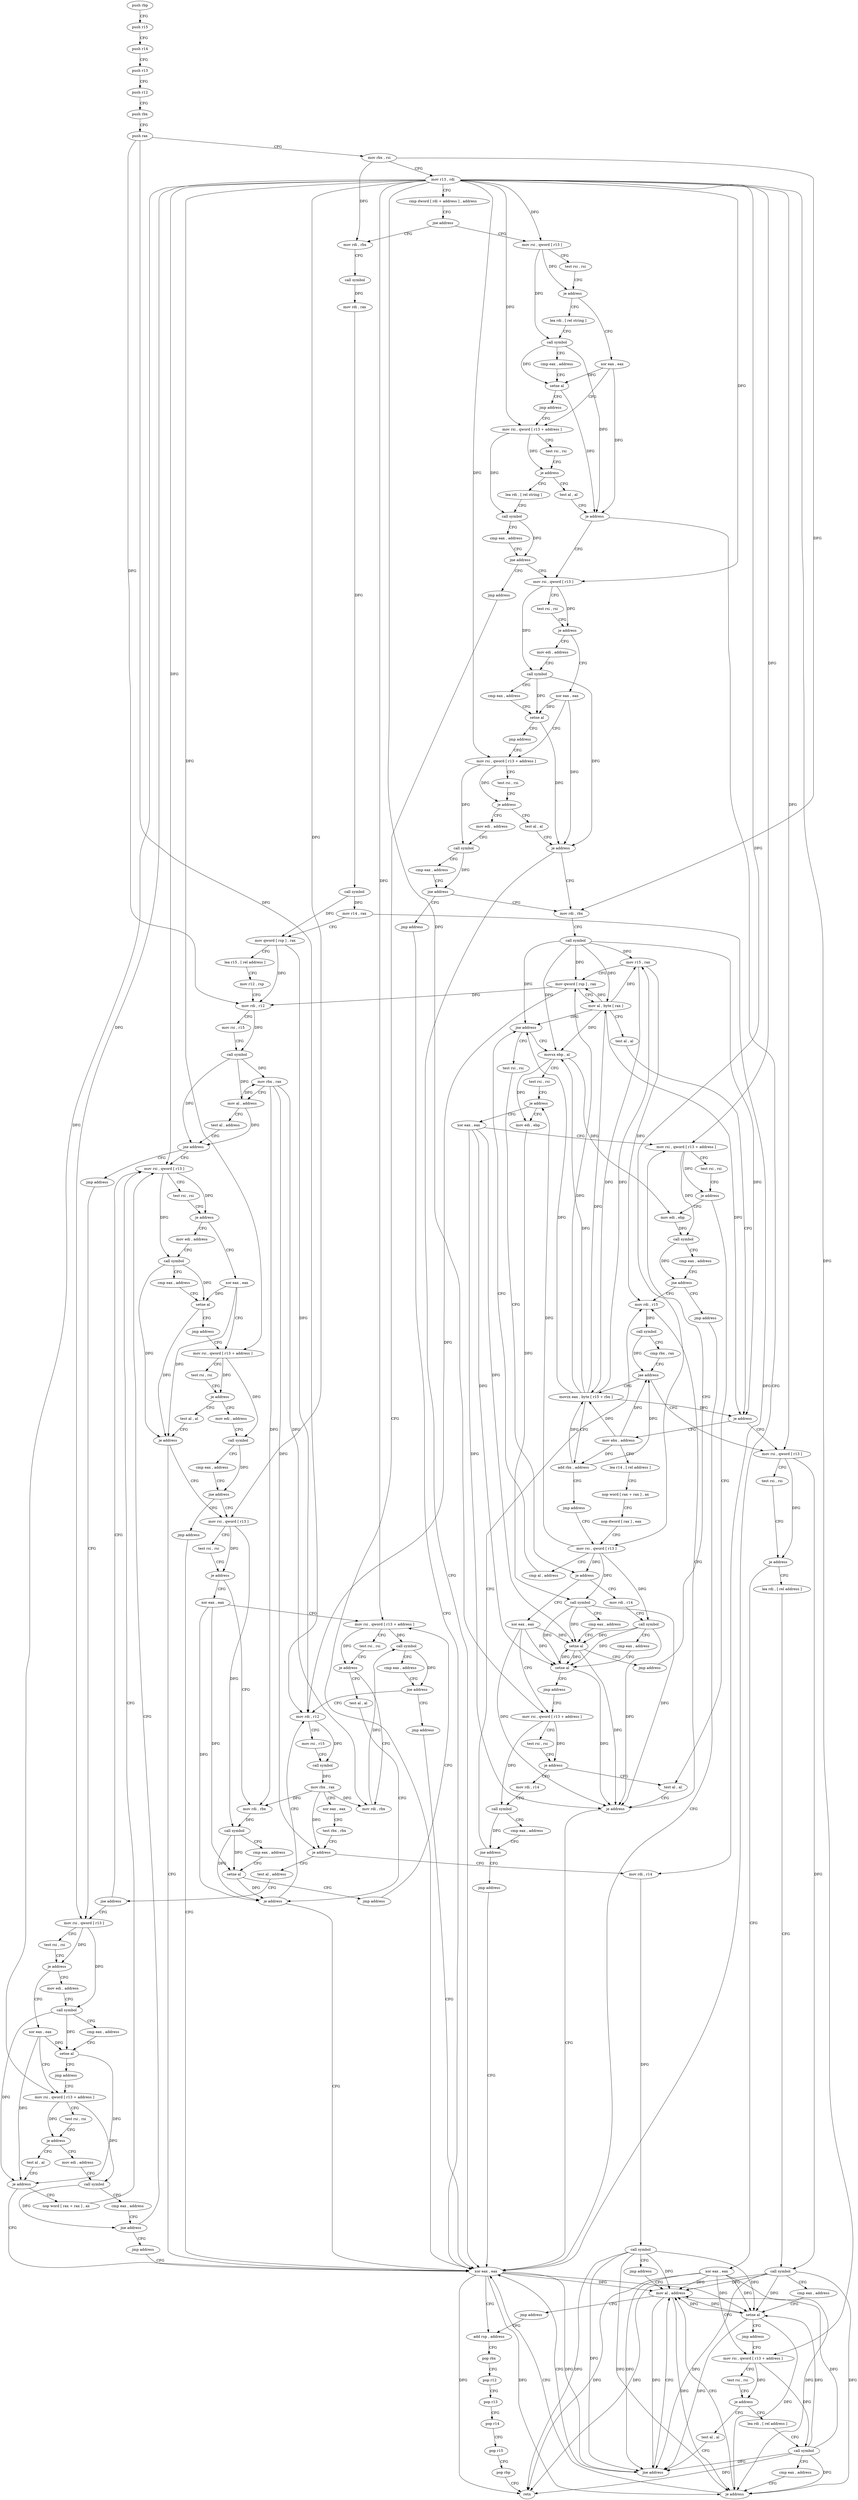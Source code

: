digraph "func" {
"105168" [label = "push rbp" ]
"105169" [label = "push r15" ]
"105171" [label = "push r14" ]
"105173" [label = "push r13" ]
"105175" [label = "push r12" ]
"105177" [label = "push rbx" ]
"105178" [label = "push rax" ]
"105179" [label = "mov rbx , rsi" ]
"105182" [label = "mov r13 , rdi" ]
"105185" [label = "cmp dword [ rdi + address ] , address" ]
"105189" [label = "jne address" ]
"105227" [label = "mov rdi , rbx" ]
"105191" [label = "mov rsi , qword [ r13 ]" ]
"105230" [label = "call symbol" ]
"105235" [label = "mov rdi , rax" ]
"105238" [label = "call symbol" ]
"105243" [label = "mov r14 , rax" ]
"105246" [label = "mov qword [ rsp ] , rax" ]
"105250" [label = "lea r15 , [ rel address ]" ]
"105257" [label = "mov r12 , rsp" ]
"105260" [label = "mov rdi , r12" ]
"105263" [label = "mov rsi , r15" ]
"105266" [label = "call symbol" ]
"105271" [label = "mov rbx , rax" ]
"105274" [label = "mov al , address" ]
"105276" [label = "test al , address" ]
"105278" [label = "jne address" ]
"105408" [label = "mov rsi , qword [ r13 ]" ]
"105284" [label = "jmp address" ]
"105195" [label = "test rsi , rsi" ]
"105198" [label = "je address" ]
"105557" [label = "xor eax , eax" ]
"105204" [label = "lea rdi , [ rel string ]" ]
"105412" [label = "test rsi , rsi" ]
"105415" [label = "je address" ]
"105440" [label = "xor eax , eax" ]
"105417" [label = "mov edi , address" ]
"105333" [label = "mov rsi , qword [ r13 ]" ]
"105559" [label = "mov rsi , qword [ r13 + address ]" ]
"105211" [label = "call symbol" ]
"105216" [label = "cmp eax , address" ]
"105219" [label = "setne al" ]
"105222" [label = "jmp address" ]
"105442" [label = "mov rsi , qword [ r13 + address ]" ]
"105422" [label = "call symbol" ]
"105427" [label = "cmp eax , address" ]
"105430" [label = "setne al" ]
"105433" [label = "jmp address" ]
"105337" [label = "test rsi , rsi" ]
"105340" [label = "je address" ]
"105360" [label = "xor eax , eax" ]
"105342" [label = "mov edi , address" ]
"105590" [label = "test al , al" ]
"105592" [label = "je address" ]
"105936" [label = "xor eax , eax" ]
"105598" [label = "mov rsi , qword [ r13 ]" ]
"105568" [label = "lea rdi , [ rel string ]" ]
"105575" [label = "call symbol" ]
"105580" [label = "cmp eax , address" ]
"105583" [label = "jne address" ]
"105585" [label = "jmp address" ]
"105563" [label = "test rsi , rsi" ]
"105566" [label = "je address" ]
"105472" [label = "test al , al" ]
"105474" [label = "je address" ]
"105480" [label = "mov rsi , qword [ r13 ]" ]
"105451" [label = "mov edi , address" ]
"105456" [label = "call symbol" ]
"105461" [label = "cmp eax , address" ]
"105464" [label = "jne address" ]
"105466" [label = "jmp address" ]
"105446" [label = "test rsi , rsi" ]
"105449" [label = "je address" ]
"105362" [label = "mov rsi , qword [ r13 + address ]" ]
"105347" [label = "call symbol" ]
"105352" [label = "cmp eax , address" ]
"105355" [label = "setne al" ]
"105358" [label = "jmp address" ]
"105938" [label = "add rsp , address" ]
"105602" [label = "test rsi , rsi" ]
"105605" [label = "je address" ]
"105638" [label = "xor eax , eax" ]
"105607" [label = "mov edi , address" ]
"105484" [label = "test rsi , rsi" ]
"105487" [label = "je address" ]
"105520" [label = "xor eax , eax" ]
"105489" [label = "mov rdi , rbx" ]
"105391" [label = "test al , al" ]
"105393" [label = "je address" ]
"105399" [label = "nop word [ rax + rax ] , ax" ]
"105371" [label = "mov edi , address" ]
"105376" [label = "call symbol" ]
"105381" [label = "cmp eax , address" ]
"105384" [label = "jne address" ]
"105386" [label = "jmp address" ]
"105366" [label = "test rsi , rsi" ]
"105369" [label = "je address" ]
"105640" [label = "mov rsi , qword [ r13 + address ]" ]
"105612" [label = "call symbol" ]
"105617" [label = "cmp eax , address" ]
"105620" [label = "setne al" ]
"105623" [label = "jmp address" ]
"105522" [label = "mov rsi , qword [ r13 + address ]" ]
"105492" [label = "call symbol" ]
"105497" [label = "cmp eax , address" ]
"105500" [label = "setne al" ]
"105503" [label = "jmp address" ]
"105669" [label = "test al , al" ]
"105671" [label = "je address" ]
"105677" [label = "mov rdi , rbx" ]
"105649" [label = "mov edi , address" ]
"105654" [label = "call symbol" ]
"105659" [label = "cmp eax , address" ]
"105662" [label = "jne address" ]
"105664" [label = "jmp address" ]
"105644" [label = "test rsi , rsi" ]
"105647" [label = "je address" ]
"105296" [label = "test al , al" ]
"105298" [label = "je address" ]
"105304" [label = "mov rdi , r12" ]
"105535" [label = "mov rdi , rbx" ]
"105538" [label = "call symbol" ]
"105543" [label = "cmp eax , address" ]
"105546" [label = "jne address" ]
"105552" [label = "jmp address" ]
"105526" [label = "test rsi , rsi" ]
"105529" [label = "je address" ]
"105680" [label = "call symbol" ]
"105685" [label = "mov r15 , rax" ]
"105688" [label = "mov qword [ rsp ] , rax" ]
"105692" [label = "mov al , byte [ rax ]" ]
"105694" [label = "test al , al" ]
"105696" [label = "je address" ]
"105871" [label = "mov rsi , qword [ r13 ]" ]
"105702" [label = "mov ebx , address" ]
"105307" [label = "mov rsi , r15" ]
"105310" [label = "call symbol" ]
"105315" [label = "mov rbx , rax" ]
"105318" [label = "xor eax , eax" ]
"105320" [label = "test rbx , rbx" ]
"105323" [label = "je address" ]
"105625" [label = "mov rdi , r14" ]
"105329" [label = "test al , address" ]
"105875" [label = "test rsi , rsi" ]
"105878" [label = "je address" ]
"105900" [label = "xor eax , eax" ]
"105880" [label = "lea rdi , [ rel address ]" ]
"105707" [label = "lea r14 , [ rel address ]" ]
"105714" [label = "nop word [ rax + rax ] , ax" ]
"105724" [label = "nop dword [ rax ] , eax" ]
"105728" [label = "mov rsi , qword [ r13 ]" ]
"105628" [label = "call symbol" ]
"105633" [label = "jmp address" ]
"105928" [label = "mov al , address" ]
"105331" [label = "jne address" ]
"105902" [label = "mov rsi , qword [ r13 + address ]" ]
"105887" [label = "call symbol" ]
"105892" [label = "cmp eax , address" ]
"105895" [label = "setne al" ]
"105898" [label = "jmp address" ]
"105760" [label = "movsx ebp , al" ]
"105763" [label = "test rsi , rsi" ]
"105766" [label = "je address" ]
"105809" [label = "xor eax , eax" ]
"105768" [label = "mov edi , ebp" ]
"105736" [label = "test rsi , rsi" ]
"105739" [label = "je address" ]
"105783" [label = "xor eax , eax" ]
"105741" [label = "mov rdi , r14" ]
"105930" [label = "jmp address" ]
"105932" [label = "test al , al" ]
"105934" [label = "jne address" ]
"105911" [label = "lea rdi , [ rel address ]" ]
"105918" [label = "call symbol" ]
"105923" [label = "cmp eax , address" ]
"105926" [label = "je address" ]
"105906" [label = "test rsi , rsi" ]
"105909" [label = "je address" ]
"105811" [label = "mov rsi , qword [ r13 + address ]" ]
"105770" [label = "call symbol" ]
"105775" [label = "cmp eax , address" ]
"105778" [label = "setne al" ]
"105781" [label = "jmp address" ]
"105785" [label = "mov rsi , qword [ r13 + address ]" ]
"105744" [label = "call symbol" ]
"105749" [label = "cmp eax , address" ]
"105752" [label = "setne al" ]
"105755" [label = "jmp address" ]
"105942" [label = "pop rbx" ]
"105943" [label = "pop r12" ]
"105945" [label = "pop r13" ]
"105947" [label = "pop r14" ]
"105949" [label = "pop r15" ]
"105951" [label = "pop rbp" ]
"105952" [label = "retn" ]
"105840" [label = "test al , al" ]
"105842" [label = "je address" ]
"105844" [label = "mov rdi , r15" ]
"105820" [label = "mov edi , ebp" ]
"105822" [label = "call symbol" ]
"105827" [label = "cmp eax , address" ]
"105830" [label = "jne address" ]
"105832" [label = "jmp address" ]
"105815" [label = "test rsi , rsi" ]
"105818" [label = "je address" ]
"105794" [label = "mov rdi , r14" ]
"105797" [label = "call symbol" ]
"105802" [label = "cmp eax , address" ]
"105805" [label = "jne address" ]
"105807" [label = "jmp address" ]
"105789" [label = "test rsi , rsi" ]
"105792" [label = "je address" ]
"105847" [label = "call symbol" ]
"105852" [label = "cmp rbx , rax" ]
"105855" [label = "jae address" ]
"105857" [label = "movzx eax , byte [ r15 + rbx ]" ]
"105862" [label = "add rbx , address" ]
"105866" [label = "jmp address" ]
"105732" [label = "cmp al , address" ]
"105734" [label = "jne address" ]
"105168" -> "105169" [ label = "CFG" ]
"105169" -> "105171" [ label = "CFG" ]
"105171" -> "105173" [ label = "CFG" ]
"105173" -> "105175" [ label = "CFG" ]
"105175" -> "105177" [ label = "CFG" ]
"105177" -> "105178" [ label = "CFG" ]
"105178" -> "105179" [ label = "CFG" ]
"105178" -> "105260" [ label = "DFG" ]
"105178" -> "105304" [ label = "DFG" ]
"105179" -> "105182" [ label = "CFG" ]
"105179" -> "105227" [ label = "DFG" ]
"105179" -> "105677" [ label = "DFG" ]
"105182" -> "105185" [ label = "CFG" ]
"105182" -> "105191" [ label = "DFG" ]
"105182" -> "105408" [ label = "DFG" ]
"105182" -> "105333" [ label = "DFG" ]
"105182" -> "105559" [ label = "DFG" ]
"105182" -> "105442" [ label = "DFG" ]
"105182" -> "105362" [ label = "DFG" ]
"105182" -> "105598" [ label = "DFG" ]
"105182" -> "105480" [ label = "DFG" ]
"105182" -> "105640" [ label = "DFG" ]
"105182" -> "105522" [ label = "DFG" ]
"105182" -> "105871" [ label = "DFG" ]
"105182" -> "105728" [ label = "DFG" ]
"105182" -> "105902" [ label = "DFG" ]
"105182" -> "105811" [ label = "DFG" ]
"105182" -> "105785" [ label = "DFG" ]
"105185" -> "105189" [ label = "CFG" ]
"105189" -> "105227" [ label = "CFG" ]
"105189" -> "105191" [ label = "CFG" ]
"105227" -> "105230" [ label = "CFG" ]
"105191" -> "105195" [ label = "CFG" ]
"105191" -> "105198" [ label = "DFG" ]
"105191" -> "105211" [ label = "DFG" ]
"105230" -> "105235" [ label = "DFG" ]
"105235" -> "105238" [ label = "DFG" ]
"105238" -> "105243" [ label = "DFG" ]
"105238" -> "105246" [ label = "DFG" ]
"105243" -> "105246" [ label = "CFG" ]
"105243" -> "105625" [ label = "DFG" ]
"105246" -> "105250" [ label = "CFG" ]
"105246" -> "105260" [ label = "DFG" ]
"105246" -> "105304" [ label = "DFG" ]
"105250" -> "105257" [ label = "CFG" ]
"105257" -> "105260" [ label = "CFG" ]
"105260" -> "105263" [ label = "CFG" ]
"105260" -> "105266" [ label = "DFG" ]
"105263" -> "105266" [ label = "CFG" ]
"105266" -> "105271" [ label = "DFG" ]
"105266" -> "105274" [ label = "DFG" ]
"105266" -> "105278" [ label = "DFG" ]
"105271" -> "105274" [ label = "CFG" ]
"105271" -> "105489" [ label = "DFG" ]
"105271" -> "105535" [ label = "DFG" ]
"105271" -> "105323" [ label = "DFG" ]
"105274" -> "105276" [ label = "CFG" ]
"105274" -> "105271" [ label = "DFG" ]
"105274" -> "105278" [ label = "DFG" ]
"105276" -> "105278" [ label = "CFG" ]
"105278" -> "105408" [ label = "CFG" ]
"105278" -> "105284" [ label = "CFG" ]
"105408" -> "105412" [ label = "CFG" ]
"105408" -> "105415" [ label = "DFG" ]
"105408" -> "105422" [ label = "DFG" ]
"105284" -> "105333" [ label = "CFG" ]
"105195" -> "105198" [ label = "CFG" ]
"105198" -> "105557" [ label = "CFG" ]
"105198" -> "105204" [ label = "CFG" ]
"105557" -> "105559" [ label = "CFG" ]
"105557" -> "105219" [ label = "DFG" ]
"105557" -> "105592" [ label = "DFG" ]
"105204" -> "105211" [ label = "CFG" ]
"105412" -> "105415" [ label = "CFG" ]
"105415" -> "105440" [ label = "CFG" ]
"105415" -> "105417" [ label = "CFG" ]
"105440" -> "105442" [ label = "CFG" ]
"105440" -> "105430" [ label = "DFG" ]
"105440" -> "105474" [ label = "DFG" ]
"105417" -> "105422" [ label = "CFG" ]
"105333" -> "105337" [ label = "CFG" ]
"105333" -> "105340" [ label = "DFG" ]
"105333" -> "105347" [ label = "DFG" ]
"105559" -> "105563" [ label = "CFG" ]
"105559" -> "105566" [ label = "DFG" ]
"105559" -> "105575" [ label = "DFG" ]
"105211" -> "105216" [ label = "CFG" ]
"105211" -> "105219" [ label = "DFG" ]
"105211" -> "105592" [ label = "DFG" ]
"105216" -> "105219" [ label = "CFG" ]
"105219" -> "105222" [ label = "CFG" ]
"105219" -> "105592" [ label = "DFG" ]
"105222" -> "105559" [ label = "CFG" ]
"105442" -> "105446" [ label = "CFG" ]
"105442" -> "105449" [ label = "DFG" ]
"105442" -> "105456" [ label = "DFG" ]
"105422" -> "105427" [ label = "CFG" ]
"105422" -> "105430" [ label = "DFG" ]
"105422" -> "105474" [ label = "DFG" ]
"105427" -> "105430" [ label = "CFG" ]
"105430" -> "105433" [ label = "CFG" ]
"105430" -> "105474" [ label = "DFG" ]
"105433" -> "105442" [ label = "CFG" ]
"105337" -> "105340" [ label = "CFG" ]
"105340" -> "105360" [ label = "CFG" ]
"105340" -> "105342" [ label = "CFG" ]
"105360" -> "105362" [ label = "CFG" ]
"105360" -> "105355" [ label = "DFG" ]
"105360" -> "105393" [ label = "DFG" ]
"105342" -> "105347" [ label = "CFG" ]
"105590" -> "105592" [ label = "CFG" ]
"105592" -> "105936" [ label = "CFG" ]
"105592" -> "105598" [ label = "CFG" ]
"105936" -> "105938" [ label = "CFG" ]
"105936" -> "105952" [ label = "DFG" ]
"105936" -> "105895" [ label = "DFG" ]
"105936" -> "105928" [ label = "DFG" ]
"105936" -> "105934" [ label = "DFG" ]
"105936" -> "105926" [ label = "DFG" ]
"105598" -> "105602" [ label = "CFG" ]
"105598" -> "105605" [ label = "DFG" ]
"105598" -> "105612" [ label = "DFG" ]
"105568" -> "105575" [ label = "CFG" ]
"105575" -> "105580" [ label = "CFG" ]
"105575" -> "105583" [ label = "DFG" ]
"105580" -> "105583" [ label = "CFG" ]
"105583" -> "105598" [ label = "CFG" ]
"105583" -> "105585" [ label = "CFG" ]
"105585" -> "105936" [ label = "CFG" ]
"105563" -> "105566" [ label = "CFG" ]
"105566" -> "105590" [ label = "CFG" ]
"105566" -> "105568" [ label = "CFG" ]
"105472" -> "105474" [ label = "CFG" ]
"105474" -> "105936" [ label = "CFG" ]
"105474" -> "105480" [ label = "CFG" ]
"105480" -> "105484" [ label = "CFG" ]
"105480" -> "105487" [ label = "DFG" ]
"105480" -> "105492" [ label = "DFG" ]
"105451" -> "105456" [ label = "CFG" ]
"105456" -> "105461" [ label = "CFG" ]
"105456" -> "105464" [ label = "DFG" ]
"105461" -> "105464" [ label = "CFG" ]
"105464" -> "105480" [ label = "CFG" ]
"105464" -> "105466" [ label = "CFG" ]
"105466" -> "105936" [ label = "CFG" ]
"105446" -> "105449" [ label = "CFG" ]
"105449" -> "105472" [ label = "CFG" ]
"105449" -> "105451" [ label = "CFG" ]
"105362" -> "105366" [ label = "CFG" ]
"105362" -> "105369" [ label = "DFG" ]
"105362" -> "105376" [ label = "DFG" ]
"105347" -> "105352" [ label = "CFG" ]
"105347" -> "105355" [ label = "DFG" ]
"105347" -> "105393" [ label = "DFG" ]
"105352" -> "105355" [ label = "CFG" ]
"105355" -> "105358" [ label = "CFG" ]
"105355" -> "105393" [ label = "DFG" ]
"105358" -> "105362" [ label = "CFG" ]
"105938" -> "105942" [ label = "CFG" ]
"105602" -> "105605" [ label = "CFG" ]
"105605" -> "105638" [ label = "CFG" ]
"105605" -> "105607" [ label = "CFG" ]
"105638" -> "105640" [ label = "CFG" ]
"105638" -> "105620" [ label = "DFG" ]
"105638" -> "105671" [ label = "DFG" ]
"105607" -> "105612" [ label = "CFG" ]
"105484" -> "105487" [ label = "CFG" ]
"105487" -> "105520" [ label = "CFG" ]
"105487" -> "105489" [ label = "CFG" ]
"105520" -> "105522" [ label = "CFG" ]
"105520" -> "105500" [ label = "DFG" ]
"105520" -> "105298" [ label = "DFG" ]
"105489" -> "105492" [ label = "DFG" ]
"105391" -> "105393" [ label = "CFG" ]
"105393" -> "105936" [ label = "CFG" ]
"105393" -> "105399" [ label = "CFG" ]
"105399" -> "105408" [ label = "CFG" ]
"105371" -> "105376" [ label = "CFG" ]
"105376" -> "105381" [ label = "CFG" ]
"105376" -> "105384" [ label = "DFG" ]
"105381" -> "105384" [ label = "CFG" ]
"105384" -> "105408" [ label = "CFG" ]
"105384" -> "105386" [ label = "CFG" ]
"105386" -> "105936" [ label = "CFG" ]
"105366" -> "105369" [ label = "CFG" ]
"105369" -> "105391" [ label = "CFG" ]
"105369" -> "105371" [ label = "CFG" ]
"105640" -> "105644" [ label = "CFG" ]
"105640" -> "105647" [ label = "DFG" ]
"105640" -> "105654" [ label = "DFG" ]
"105612" -> "105617" [ label = "CFG" ]
"105612" -> "105620" [ label = "DFG" ]
"105612" -> "105671" [ label = "DFG" ]
"105617" -> "105620" [ label = "CFG" ]
"105620" -> "105623" [ label = "CFG" ]
"105620" -> "105671" [ label = "DFG" ]
"105623" -> "105640" [ label = "CFG" ]
"105522" -> "105526" [ label = "CFG" ]
"105522" -> "105529" [ label = "DFG" ]
"105522" -> "105538" [ label = "DFG" ]
"105492" -> "105497" [ label = "CFG" ]
"105492" -> "105500" [ label = "DFG" ]
"105492" -> "105298" [ label = "DFG" ]
"105497" -> "105500" [ label = "CFG" ]
"105500" -> "105503" [ label = "CFG" ]
"105500" -> "105298" [ label = "DFG" ]
"105503" -> "105522" [ label = "CFG" ]
"105669" -> "105671" [ label = "CFG" ]
"105671" -> "105936" [ label = "CFG" ]
"105671" -> "105677" [ label = "CFG" ]
"105677" -> "105680" [ label = "CFG" ]
"105649" -> "105654" [ label = "CFG" ]
"105654" -> "105659" [ label = "CFG" ]
"105654" -> "105662" [ label = "DFG" ]
"105659" -> "105662" [ label = "CFG" ]
"105662" -> "105677" [ label = "CFG" ]
"105662" -> "105664" [ label = "CFG" ]
"105664" -> "105936" [ label = "CFG" ]
"105644" -> "105647" [ label = "CFG" ]
"105647" -> "105669" [ label = "CFG" ]
"105647" -> "105649" [ label = "CFG" ]
"105296" -> "105298" [ label = "CFG" ]
"105298" -> "105936" [ label = "CFG" ]
"105298" -> "105304" [ label = "CFG" ]
"105304" -> "105307" [ label = "CFG" ]
"105304" -> "105310" [ label = "DFG" ]
"105535" -> "105538" [ label = "DFG" ]
"105538" -> "105543" [ label = "CFG" ]
"105538" -> "105546" [ label = "DFG" ]
"105543" -> "105546" [ label = "CFG" ]
"105546" -> "105304" [ label = "CFG" ]
"105546" -> "105552" [ label = "CFG" ]
"105552" -> "105936" [ label = "CFG" ]
"105526" -> "105529" [ label = "CFG" ]
"105529" -> "105296" [ label = "CFG" ]
"105529" -> "105535" [ label = "CFG" ]
"105680" -> "105685" [ label = "DFG" ]
"105680" -> "105688" [ label = "DFG" ]
"105680" -> "105692" [ label = "DFG" ]
"105680" -> "105696" [ label = "DFG" ]
"105680" -> "105734" [ label = "DFG" ]
"105680" -> "105760" [ label = "DFG" ]
"105685" -> "105688" [ label = "CFG" ]
"105685" -> "105844" [ label = "DFG" ]
"105685" -> "105857" [ label = "DFG" ]
"105688" -> "105692" [ label = "CFG" ]
"105688" -> "105260" [ label = "DFG" ]
"105688" -> "105304" [ label = "DFG" ]
"105692" -> "105694" [ label = "CFG" ]
"105692" -> "105685" [ label = "DFG" ]
"105692" -> "105688" [ label = "DFG" ]
"105692" -> "105696" [ label = "DFG" ]
"105692" -> "105734" [ label = "DFG" ]
"105692" -> "105760" [ label = "DFG" ]
"105694" -> "105696" [ label = "CFG" ]
"105696" -> "105871" [ label = "CFG" ]
"105696" -> "105702" [ label = "CFG" ]
"105871" -> "105875" [ label = "CFG" ]
"105871" -> "105878" [ label = "DFG" ]
"105871" -> "105887" [ label = "DFG" ]
"105702" -> "105707" [ label = "CFG" ]
"105702" -> "105855" [ label = "DFG" ]
"105702" -> "105857" [ label = "DFG" ]
"105702" -> "105862" [ label = "DFG" ]
"105307" -> "105310" [ label = "CFG" ]
"105310" -> "105315" [ label = "DFG" ]
"105315" -> "105318" [ label = "CFG" ]
"105315" -> "105489" [ label = "DFG" ]
"105315" -> "105535" [ label = "DFG" ]
"105315" -> "105323" [ label = "DFG" ]
"105318" -> "105320" [ label = "CFG" ]
"105320" -> "105323" [ label = "CFG" ]
"105323" -> "105625" [ label = "CFG" ]
"105323" -> "105329" [ label = "CFG" ]
"105625" -> "105628" [ label = "DFG" ]
"105329" -> "105331" [ label = "CFG" ]
"105875" -> "105878" [ label = "CFG" ]
"105878" -> "105900" [ label = "CFG" ]
"105878" -> "105880" [ label = "CFG" ]
"105900" -> "105902" [ label = "CFG" ]
"105900" -> "105952" [ label = "DFG" ]
"105900" -> "105895" [ label = "DFG" ]
"105900" -> "105928" [ label = "DFG" ]
"105900" -> "105934" [ label = "DFG" ]
"105900" -> "105926" [ label = "DFG" ]
"105880" -> "105887" [ label = "CFG" ]
"105707" -> "105714" [ label = "CFG" ]
"105714" -> "105724" [ label = "CFG" ]
"105724" -> "105728" [ label = "CFG" ]
"105728" -> "105732" [ label = "CFG" ]
"105728" -> "105766" [ label = "DFG" ]
"105728" -> "105739" [ label = "DFG" ]
"105728" -> "105770" [ label = "DFG" ]
"105728" -> "105744" [ label = "DFG" ]
"105628" -> "105633" [ label = "CFG" ]
"105628" -> "105952" [ label = "DFG" ]
"105628" -> "105895" [ label = "DFG" ]
"105628" -> "105928" [ label = "DFG" ]
"105628" -> "105934" [ label = "DFG" ]
"105628" -> "105926" [ label = "DFG" ]
"105633" -> "105928" [ label = "CFG" ]
"105928" -> "105930" [ label = "CFG" ]
"105928" -> "105895" [ label = "DFG" ]
"105928" -> "105934" [ label = "DFG" ]
"105928" -> "105926" [ label = "DFG" ]
"105331" -> "105408" [ label = "CFG" ]
"105331" -> "105333" [ label = "CFG" ]
"105902" -> "105906" [ label = "CFG" ]
"105902" -> "105909" [ label = "DFG" ]
"105902" -> "105918" [ label = "DFG" ]
"105887" -> "105892" [ label = "CFG" ]
"105887" -> "105952" [ label = "DFG" ]
"105887" -> "105895" [ label = "DFG" ]
"105887" -> "105928" [ label = "DFG" ]
"105887" -> "105934" [ label = "DFG" ]
"105887" -> "105926" [ label = "DFG" ]
"105892" -> "105895" [ label = "CFG" ]
"105895" -> "105898" [ label = "CFG" ]
"105895" -> "105928" [ label = "DFG" ]
"105895" -> "105934" [ label = "DFG" ]
"105895" -> "105926" [ label = "DFG" ]
"105898" -> "105902" [ label = "CFG" ]
"105760" -> "105763" [ label = "CFG" ]
"105760" -> "105768" [ label = "DFG" ]
"105760" -> "105820" [ label = "DFG" ]
"105763" -> "105766" [ label = "CFG" ]
"105766" -> "105809" [ label = "CFG" ]
"105766" -> "105768" [ label = "CFG" ]
"105809" -> "105811" [ label = "CFG" ]
"105809" -> "105778" [ label = "DFG" ]
"105809" -> "105752" [ label = "DFG" ]
"105809" -> "105842" [ label = "DFG" ]
"105768" -> "105770" [ label = "DFG" ]
"105736" -> "105739" [ label = "CFG" ]
"105739" -> "105783" [ label = "CFG" ]
"105739" -> "105741" [ label = "CFG" ]
"105783" -> "105785" [ label = "CFG" ]
"105783" -> "105778" [ label = "DFG" ]
"105783" -> "105752" [ label = "DFG" ]
"105783" -> "105842" [ label = "DFG" ]
"105741" -> "105744" [ label = "CFG" ]
"105930" -> "105938" [ label = "CFG" ]
"105932" -> "105934" [ label = "CFG" ]
"105934" -> "105928" [ label = "CFG" ]
"105934" -> "105936" [ label = "CFG" ]
"105911" -> "105918" [ label = "CFG" ]
"105918" -> "105923" [ label = "CFG" ]
"105918" -> "105895" [ label = "DFG" ]
"105918" -> "105928" [ label = "DFG" ]
"105918" -> "105934" [ label = "DFG" ]
"105918" -> "105952" [ label = "DFG" ]
"105918" -> "105926" [ label = "DFG" ]
"105923" -> "105926" [ label = "CFG" ]
"105926" -> "105936" [ label = "CFG" ]
"105926" -> "105928" [ label = "CFG" ]
"105906" -> "105909" [ label = "CFG" ]
"105909" -> "105932" [ label = "CFG" ]
"105909" -> "105911" [ label = "CFG" ]
"105811" -> "105815" [ label = "CFG" ]
"105811" -> "105818" [ label = "DFG" ]
"105811" -> "105822" [ label = "DFG" ]
"105770" -> "105775" [ label = "CFG" ]
"105770" -> "105778" [ label = "DFG" ]
"105770" -> "105752" [ label = "DFG" ]
"105770" -> "105842" [ label = "DFG" ]
"105775" -> "105778" [ label = "CFG" ]
"105778" -> "105781" [ label = "CFG" ]
"105778" -> "105752" [ label = "DFG" ]
"105778" -> "105842" [ label = "DFG" ]
"105781" -> "105811" [ label = "CFG" ]
"105785" -> "105789" [ label = "CFG" ]
"105785" -> "105792" [ label = "DFG" ]
"105785" -> "105797" [ label = "DFG" ]
"105744" -> "105749" [ label = "CFG" ]
"105744" -> "105778" [ label = "DFG" ]
"105744" -> "105752" [ label = "DFG" ]
"105744" -> "105842" [ label = "DFG" ]
"105749" -> "105752" [ label = "CFG" ]
"105752" -> "105755" [ label = "CFG" ]
"105752" -> "105778" [ label = "DFG" ]
"105752" -> "105842" [ label = "DFG" ]
"105755" -> "105785" [ label = "CFG" ]
"105942" -> "105943" [ label = "CFG" ]
"105943" -> "105945" [ label = "CFG" ]
"105945" -> "105947" [ label = "CFG" ]
"105947" -> "105949" [ label = "CFG" ]
"105949" -> "105951" [ label = "CFG" ]
"105951" -> "105952" [ label = "CFG" ]
"105840" -> "105842" [ label = "CFG" ]
"105842" -> "105936" [ label = "CFG" ]
"105842" -> "105844" [ label = "CFG" ]
"105844" -> "105847" [ label = "DFG" ]
"105820" -> "105822" [ label = "DFG" ]
"105822" -> "105827" [ label = "CFG" ]
"105822" -> "105830" [ label = "DFG" ]
"105827" -> "105830" [ label = "CFG" ]
"105830" -> "105844" [ label = "CFG" ]
"105830" -> "105832" [ label = "CFG" ]
"105832" -> "105936" [ label = "CFG" ]
"105815" -> "105818" [ label = "CFG" ]
"105818" -> "105840" [ label = "CFG" ]
"105818" -> "105820" [ label = "CFG" ]
"105794" -> "105797" [ label = "CFG" ]
"105797" -> "105802" [ label = "CFG" ]
"105797" -> "105805" [ label = "DFG" ]
"105802" -> "105805" [ label = "CFG" ]
"105805" -> "105844" [ label = "CFG" ]
"105805" -> "105807" [ label = "CFG" ]
"105807" -> "105936" [ label = "CFG" ]
"105789" -> "105792" [ label = "CFG" ]
"105792" -> "105840" [ label = "CFG" ]
"105792" -> "105794" [ label = "CFG" ]
"105847" -> "105852" [ label = "CFG" ]
"105847" -> "105855" [ label = "DFG" ]
"105852" -> "105855" [ label = "CFG" ]
"105855" -> "105871" [ label = "CFG" ]
"105855" -> "105857" [ label = "CFG" ]
"105857" -> "105862" [ label = "CFG" ]
"105857" -> "105685" [ label = "DFG" ]
"105857" -> "105688" [ label = "DFG" ]
"105857" -> "105692" [ label = "DFG" ]
"105857" -> "105696" [ label = "DFG" ]
"105857" -> "105734" [ label = "DFG" ]
"105857" -> "105760" [ label = "DFG" ]
"105862" -> "105866" [ label = "CFG" ]
"105862" -> "105857" [ label = "DFG" ]
"105862" -> "105855" [ label = "DFG" ]
"105866" -> "105728" [ label = "CFG" ]
"105732" -> "105734" [ label = "CFG" ]
"105734" -> "105760" [ label = "CFG" ]
"105734" -> "105736" [ label = "CFG" ]
}
